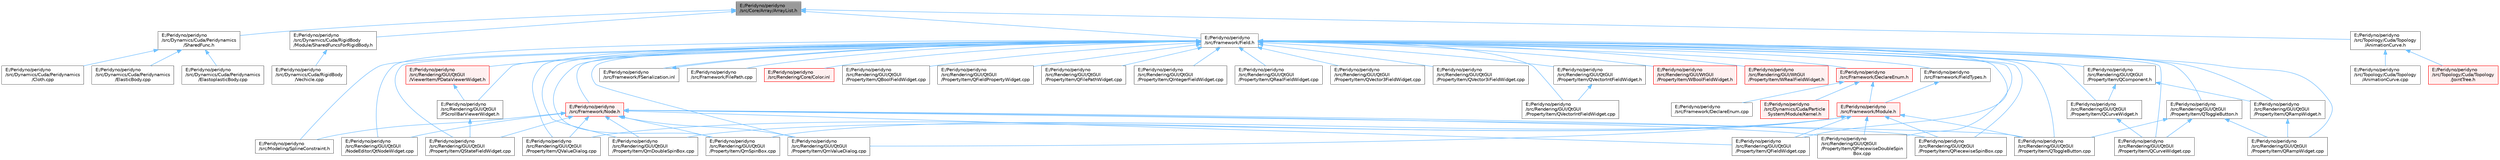 digraph "E:/Peridyno/peridyno/src/Core/Array/ArrayList.h"
{
 // LATEX_PDF_SIZE
  bgcolor="transparent";
  edge [fontname=Helvetica,fontsize=10,labelfontname=Helvetica,labelfontsize=10];
  node [fontname=Helvetica,fontsize=10,shape=box,height=0.2,width=0.4];
  Node1 [id="Node000001",label="E:/Peridyno/peridyno\l/src/Core/Array/ArrayList.h",height=0.2,width=0.4,color="gray40", fillcolor="grey60", style="filled", fontcolor="black",tooltip=" "];
  Node1 -> Node2 [id="edge1_Node000001_Node000002",dir="back",color="steelblue1",style="solid",tooltip=" "];
  Node2 [id="Node000002",label="E:/Peridyno/peridyno\l/src/Dynamics/Cuda/Peridynamics\l/SharedFunc.h",height=0.2,width=0.4,color="grey40", fillcolor="white", style="filled",URL="$_shared_func_8h.html",tooltip=" "];
  Node2 -> Node3 [id="edge2_Node000002_Node000003",dir="back",color="steelblue1",style="solid",tooltip=" "];
  Node3 [id="Node000003",label="E:/Peridyno/peridyno\l/src/Dynamics/Cuda/Peridynamics\l/Cloth.cpp",height=0.2,width=0.4,color="grey40", fillcolor="white", style="filled",URL="$_cloth_8cpp.html",tooltip=" "];
  Node2 -> Node4 [id="edge3_Node000002_Node000004",dir="back",color="steelblue1",style="solid",tooltip=" "];
  Node4 [id="Node000004",label="E:/Peridyno/peridyno\l/src/Dynamics/Cuda/Peridynamics\l/ElasticBody.cpp",height=0.2,width=0.4,color="grey40", fillcolor="white", style="filled",URL="$_elastic_body_8cpp.html",tooltip=" "];
  Node2 -> Node5 [id="edge4_Node000002_Node000005",dir="back",color="steelblue1",style="solid",tooltip=" "];
  Node5 [id="Node000005",label="E:/Peridyno/peridyno\l/src/Dynamics/Cuda/Peridynamics\l/ElastoplasticBody.cpp",height=0.2,width=0.4,color="grey40", fillcolor="white", style="filled",URL="$_elastoplastic_body_8cpp.html",tooltip=" "];
  Node1 -> Node6 [id="edge5_Node000001_Node000006",dir="back",color="steelblue1",style="solid",tooltip=" "];
  Node6 [id="Node000006",label="E:/Peridyno/peridyno\l/src/Dynamics/Cuda/RigidBody\l/Module/SharedFuncsForRigidBody.h",height=0.2,width=0.4,color="grey40", fillcolor="white", style="filled",URL="$_shared_funcs_for_rigid_body_8h.html",tooltip=" "];
  Node6 -> Node7 [id="edge6_Node000006_Node000007",dir="back",color="steelblue1",style="solid",tooltip=" "];
  Node7 [id="Node000007",label="E:/Peridyno/peridyno\l/src/Dynamics/Cuda/RigidBody\l/Vechicle.cpp",height=0.2,width=0.4,color="grey40", fillcolor="white", style="filled",URL="$_vechicle_8cpp.html",tooltip=" "];
  Node1 -> Node8 [id="edge7_Node000001_Node000008",dir="back",color="steelblue1",style="solid",tooltip=" "];
  Node8 [id="Node000008",label="E:/Peridyno/peridyno\l/src/Framework/Field.h",height=0.2,width=0.4,color="grey40", fillcolor="white", style="filled",URL="$_field_8h.html",tooltip=" "];
  Node8 -> Node9 [id="edge8_Node000008_Node000009",dir="back",color="steelblue1",style="solid",tooltip=" "];
  Node9 [id="Node000009",label="E:/Peridyno/peridyno\l/src/Framework/DeclareEnum.h",height=0.2,width=0.4,color="red", fillcolor="#FFF0F0", style="filled",URL="$_declare_enum_8h.html",tooltip=" "];
  Node9 -> Node10 [id="edge9_Node000009_Node000010",dir="back",color="steelblue1",style="solid",tooltip=" "];
  Node10 [id="Node000010",label="E:/Peridyno/peridyno\l/src/Dynamics/Cuda/Particle\lSystem/Module/Kernel.h",height=0.2,width=0.4,color="red", fillcolor="#FFF0F0", style="filled",URL="$_kernel_8h.html",tooltip=" "];
  Node9 -> Node38 [id="edge10_Node000009_Node000038",dir="back",color="steelblue1",style="solid",tooltip=" "];
  Node38 [id="Node000038",label="E:/Peridyno/peridyno\l/src/Framework/DeclareEnum.cpp",height=0.2,width=0.4,color="grey40", fillcolor="white", style="filled",URL="$_declare_enum_8cpp.html",tooltip=" "];
  Node9 -> Node39 [id="edge11_Node000009_Node000039",dir="back",color="steelblue1",style="solid",tooltip=" "];
  Node39 [id="Node000039",label="E:/Peridyno/peridyno\l/src/Framework/Module.h",height=0.2,width=0.4,color="red", fillcolor="#FFF0F0", style="filled",URL="$_module_8h.html",tooltip=" "];
  Node39 -> Node200 [id="edge12_Node000039_Node000200",dir="back",color="steelblue1",style="solid",tooltip=" "];
  Node200 [id="Node000200",label="E:/Peridyno/peridyno\l/src/Rendering/GUI/QtGUI\l/PropertyItem/QFieldWidget.cpp",height=0.2,width=0.4,color="grey40", fillcolor="white", style="filled",URL="$_q_field_widget_8cpp.html",tooltip=" "];
  Node39 -> Node201 [id="edge13_Node000039_Node000201",dir="back",color="steelblue1",style="solid",tooltip=" "];
  Node201 [id="Node000201",label="E:/Peridyno/peridyno\l/src/Rendering/GUI/QtGUI\l/PropertyItem/QPiecewiseDoubleSpin\lBox.cpp",height=0.2,width=0.4,color="grey40", fillcolor="white", style="filled",URL="$_q_piecewise_double_spin_box_8cpp.html",tooltip=" "];
  Node39 -> Node202 [id="edge14_Node000039_Node000202",dir="back",color="steelblue1",style="solid",tooltip=" "];
  Node202 [id="Node000202",label="E:/Peridyno/peridyno\l/src/Rendering/GUI/QtGUI\l/PropertyItem/QPiecewiseSpinBox.cpp",height=0.2,width=0.4,color="grey40", fillcolor="white", style="filled",URL="$_q_piecewise_spin_box_8cpp.html",tooltip=" "];
  Node39 -> Node203 [id="edge15_Node000039_Node000203",dir="back",color="steelblue1",style="solid",tooltip=" "];
  Node203 [id="Node000203",label="E:/Peridyno/peridyno\l/src/Rendering/GUI/QtGUI\l/PropertyItem/QToggleButton.cpp",height=0.2,width=0.4,color="grey40", fillcolor="white", style="filled",URL="$_q_toggle_button_8cpp.html",tooltip=" "];
  Node39 -> Node204 [id="edge16_Node000039_Node000204",dir="back",color="steelblue1",style="solid",tooltip=" "];
  Node204 [id="Node000204",label="E:/Peridyno/peridyno\l/src/Rendering/GUI/QtGUI\l/PropertyItem/QValueDialog.cpp",height=0.2,width=0.4,color="grey40", fillcolor="white", style="filled",URL="$_q_value_dialog_8cpp.html",tooltip=" "];
  Node39 -> Node205 [id="edge17_Node000039_Node000205",dir="back",color="steelblue1",style="solid",tooltip=" "];
  Node205 [id="Node000205",label="E:/Peridyno/peridyno\l/src/Rendering/GUI/QtGUI\l/PropertyItem/QmDoubleSpinBox.cpp",height=0.2,width=0.4,color="grey40", fillcolor="white", style="filled",URL="$_qm_double_spin_box_8cpp.html",tooltip=" "];
  Node39 -> Node206 [id="edge18_Node000039_Node000206",dir="back",color="steelblue1",style="solid",tooltip=" "];
  Node206 [id="Node000206",label="E:/Peridyno/peridyno\l/src/Rendering/GUI/QtGUI\l/PropertyItem/QmSpinBox.cpp",height=0.2,width=0.4,color="grey40", fillcolor="white", style="filled",URL="$_qm_spin_box_8cpp.html",tooltip=" "];
  Node39 -> Node207 [id="edge19_Node000039_Node000207",dir="back",color="steelblue1",style="solid",tooltip=" "];
  Node207 [id="Node000207",label="E:/Peridyno/peridyno\l/src/Rendering/GUI/QtGUI\l/PropertyItem/QmValueDialog.cpp",height=0.2,width=0.4,color="grey40", fillcolor="white", style="filled",URL="$_qm_value_dialog_8cpp.html",tooltip=" "];
  Node8 -> Node557 [id="edge20_Node000008_Node000557",dir="back",color="steelblue1",style="solid",tooltip=" "];
  Node557 [id="Node000557",label="E:/Peridyno/peridyno\l/src/Framework/FSerialization.inl",height=0.2,width=0.4,color="grey40", fillcolor="white", style="filled",URL="$_f_serialization_8inl.html",tooltip=" "];
  Node557 -> Node8 [id="edge21_Node000557_Node000008",dir="back",color="steelblue1",style="solid",tooltip=" "];
  Node8 -> Node558 [id="edge22_Node000008_Node000558",dir="back",color="steelblue1",style="solid",tooltip=" "];
  Node558 [id="Node000558",label="E:/Peridyno/peridyno\l/src/Framework/FieldTypes.h",height=0.2,width=0.4,color="grey40", fillcolor="white", style="filled",URL="$_field_types_8h.html",tooltip=" "];
  Node558 -> Node39 [id="edge23_Node000558_Node000039",dir="back",color="steelblue1",style="solid",tooltip=" "];
  Node8 -> Node559 [id="edge24_Node000008_Node000559",dir="back",color="steelblue1",style="solid",tooltip=" "];
  Node559 [id="Node000559",label="E:/Peridyno/peridyno\l/src/Framework/FilePath.cpp",height=0.2,width=0.4,color="grey40", fillcolor="white", style="filled",URL="$_file_path_8cpp.html",tooltip=" "];
  Node8 -> Node249 [id="edge25_Node000008_Node000249",dir="back",color="steelblue1",style="solid",tooltip=" "];
  Node249 [id="Node000249",label="E:/Peridyno/peridyno\l/src/Framework/Node.h",height=0.2,width=0.4,color="red", fillcolor="#FFF0F0", style="filled",URL="$_node_8h.html",tooltip=" "];
  Node249 -> Node388 [id="edge26_Node000249_Node000388",dir="back",color="steelblue1",style="solid",tooltip=" "];
  Node388 [id="Node000388",label="E:/Peridyno/peridyno\l/src/Modeling/SplineConstraint.h",height=0.2,width=0.4,color="grey40", fillcolor="white", style="filled",URL="$_spline_constraint_8h.html",tooltip=" "];
  Node249 -> Node409 [id="edge27_Node000249_Node000409",dir="back",color="steelblue1",style="solid",tooltip=" "];
  Node409 [id="Node000409",label="E:/Peridyno/peridyno\l/src/Rendering/GUI/QtGUI\l/NodeEditor/QtNodeWidget.cpp",height=0.2,width=0.4,color="grey40", fillcolor="white", style="filled",URL="$_qt_node_widget_8cpp.html",tooltip=" "];
  Node249 -> Node200 [id="edge28_Node000249_Node000200",dir="back",color="steelblue1",style="solid",tooltip=" "];
  Node249 -> Node201 [id="edge29_Node000249_Node000201",dir="back",color="steelblue1",style="solid",tooltip=" "];
  Node249 -> Node202 [id="edge30_Node000249_Node000202",dir="back",color="steelblue1",style="solid",tooltip=" "];
  Node249 -> Node411 [id="edge31_Node000249_Node000411",dir="back",color="steelblue1",style="solid",tooltip=" "];
  Node411 [id="Node000411",label="E:/Peridyno/peridyno\l/src/Rendering/GUI/QtGUI\l/PropertyItem/QStateFieldWidget.cpp",height=0.2,width=0.4,color="grey40", fillcolor="white", style="filled",URL="$_q_state_field_widget_8cpp.html",tooltip=" "];
  Node249 -> Node203 [id="edge32_Node000249_Node000203",dir="back",color="steelblue1",style="solid",tooltip=" "];
  Node249 -> Node204 [id="edge33_Node000249_Node000204",dir="back",color="steelblue1",style="solid",tooltip=" "];
  Node249 -> Node205 [id="edge34_Node000249_Node000205",dir="back",color="steelblue1",style="solid",tooltip=" "];
  Node249 -> Node206 [id="edge35_Node000249_Node000206",dir="back",color="steelblue1",style="solid",tooltip=" "];
  Node249 -> Node207 [id="edge36_Node000249_Node000207",dir="back",color="steelblue1",style="solid",tooltip=" "];
  Node8 -> Node388 [id="edge37_Node000008_Node000388",dir="back",color="steelblue1",style="solid",tooltip=" "];
  Node8 -> Node560 [id="edge38_Node000008_Node000560",dir="back",color="steelblue1",style="solid",tooltip=" "];
  Node560 [id="Node000560",label="E:/Peridyno/peridyno\l/src/Rendering/Core/Color.inl",height=0.2,width=0.4,color="red", fillcolor="#FFF0F0", style="filled",URL="$_color_8inl.html",tooltip=" "];
  Node8 -> Node409 [id="edge39_Node000008_Node000409",dir="back",color="steelblue1",style="solid",tooltip=" "];
  Node8 -> Node472 [id="edge40_Node000008_Node000472",dir="back",color="steelblue1",style="solid",tooltip=" "];
  Node472 [id="Node000472",label="E:/Peridyno/peridyno\l/src/Rendering/GUI/QtGUI\l/PScrollBarViewerWidget.h",height=0.2,width=0.4,color="grey40", fillcolor="white", style="filled",URL="$_p_scroll_bar_viewer_widget_8h.html",tooltip=" "];
  Node472 -> Node411 [id="edge41_Node000472_Node000411",dir="back",color="steelblue1",style="solid",tooltip=" "];
  Node8 -> Node562 [id="edge42_Node000008_Node000562",dir="back",color="steelblue1",style="solid",tooltip=" "];
  Node562 [id="Node000562",label="E:/Peridyno/peridyno\l/src/Rendering/GUI/QtGUI\l/PropertyItem/QBoolFieldWidget.cpp",height=0.2,width=0.4,color="grey40", fillcolor="white", style="filled",URL="$_q_bool_field_widget_8cpp.html",tooltip=" "];
  Node8 -> Node563 [id="edge43_Node000008_Node000563",dir="back",color="steelblue1",style="solid",tooltip=" "];
  Node563 [id="Node000563",label="E:/Peridyno/peridyno\l/src/Rendering/GUI/QtGUI\l/PropertyItem/QComponent.h",height=0.2,width=0.4,color="grey40", fillcolor="white", style="filled",URL="$_q_component_8h.html",tooltip=" "];
  Node563 -> Node564 [id="edge44_Node000563_Node000564",dir="back",color="steelblue1",style="solid",tooltip=" "];
  Node564 [id="Node000564",label="E:/Peridyno/peridyno\l/src/Rendering/GUI/QtGUI\l/PropertyItem/QCurveWidget.h",height=0.2,width=0.4,color="grey40", fillcolor="white", style="filled",URL="$_q_curve_widget_8h.html",tooltip=" "];
  Node564 -> Node565 [id="edge45_Node000564_Node000565",dir="back",color="steelblue1",style="solid",tooltip=" "];
  Node565 [id="Node000565",label="E:/Peridyno/peridyno\l/src/Rendering/GUI/QtGUI\l/PropertyItem/QCurveWidget.cpp",height=0.2,width=0.4,color="grey40", fillcolor="white", style="filled",URL="$_q_curve_widget_8cpp.html",tooltip=" "];
  Node563 -> Node566 [id="edge46_Node000563_Node000566",dir="back",color="steelblue1",style="solid",tooltip=" "];
  Node566 [id="Node000566",label="E:/Peridyno/peridyno\l/src/Rendering/GUI/QtGUI\l/PropertyItem/QRampWidget.h",height=0.2,width=0.4,color="grey40", fillcolor="white", style="filled",URL="$_q_ramp_widget_8h.html",tooltip=" "];
  Node566 -> Node567 [id="edge47_Node000566_Node000567",dir="back",color="steelblue1",style="solid",tooltip=" "];
  Node567 [id="Node000567",label="E:/Peridyno/peridyno\l/src/Rendering/GUI/QtGUI\l/PropertyItem/QRampWidget.cpp",height=0.2,width=0.4,color="grey40", fillcolor="white", style="filled",URL="$_q_ramp_widget_8cpp.html",tooltip=" "];
  Node8 -> Node565 [id="edge48_Node000008_Node000565",dir="back",color="steelblue1",style="solid",tooltip=" "];
  Node8 -> Node564 [id="edge49_Node000008_Node000564",dir="back",color="steelblue1",style="solid",tooltip=" "];
  Node8 -> Node568 [id="edge50_Node000008_Node000568",dir="back",color="steelblue1",style="solid",tooltip=" "];
  Node568 [id="Node000568",label="E:/Peridyno/peridyno\l/src/Rendering/GUI/QtGUI\l/PropertyItem/QFieldPropertyWidget.cpp",height=0.2,width=0.4,color="grey40", fillcolor="white", style="filled",URL="$_q_field_property_widget_8cpp.html",tooltip=" "];
  Node8 -> Node200 [id="edge51_Node000008_Node000200",dir="back",color="steelblue1",style="solid",tooltip=" "];
  Node8 -> Node569 [id="edge52_Node000008_Node000569",dir="back",color="steelblue1",style="solid",tooltip=" "];
  Node569 [id="Node000569",label="E:/Peridyno/peridyno\l/src/Rendering/GUI/QtGUI\l/PropertyItem/QFilePathWidget.cpp",height=0.2,width=0.4,color="grey40", fillcolor="white", style="filled",URL="$_q_file_path_widget_8cpp.html",tooltip=" "];
  Node8 -> Node570 [id="edge53_Node000008_Node000570",dir="back",color="steelblue1",style="solid",tooltip=" "];
  Node570 [id="Node000570",label="E:/Peridyno/peridyno\l/src/Rendering/GUI/QtGUI\l/PropertyItem/QIntegerFieldWidget.cpp",height=0.2,width=0.4,color="grey40", fillcolor="white", style="filled",URL="$_q_integer_field_widget_8cpp.html",tooltip=" "];
  Node8 -> Node201 [id="edge54_Node000008_Node000201",dir="back",color="steelblue1",style="solid",tooltip=" "];
  Node8 -> Node202 [id="edge55_Node000008_Node000202",dir="back",color="steelblue1",style="solid",tooltip=" "];
  Node8 -> Node567 [id="edge56_Node000008_Node000567",dir="back",color="steelblue1",style="solid",tooltip=" "];
  Node8 -> Node566 [id="edge57_Node000008_Node000566",dir="back",color="steelblue1",style="solid",tooltip=" "];
  Node8 -> Node571 [id="edge58_Node000008_Node000571",dir="back",color="steelblue1",style="solid",tooltip=" "];
  Node571 [id="Node000571",label="E:/Peridyno/peridyno\l/src/Rendering/GUI/QtGUI\l/PropertyItem/QRealFieldWidget.cpp",height=0.2,width=0.4,color="grey40", fillcolor="white", style="filled",URL="$_q_real_field_widget_8cpp.html",tooltip=" "];
  Node8 -> Node411 [id="edge59_Node000008_Node000411",dir="back",color="steelblue1",style="solid",tooltip=" "];
  Node8 -> Node203 [id="edge60_Node000008_Node000203",dir="back",color="steelblue1",style="solid",tooltip=" "];
  Node8 -> Node572 [id="edge61_Node000008_Node000572",dir="back",color="steelblue1",style="solid",tooltip=" "];
  Node572 [id="Node000572",label="E:/Peridyno/peridyno\l/src/Rendering/GUI/QtGUI\l/PropertyItem/QToggleButton.h",height=0.2,width=0.4,color="grey40", fillcolor="white", style="filled",URL="$_q_toggle_button_8h.html",tooltip=" "];
  Node572 -> Node565 [id="edge62_Node000572_Node000565",dir="back",color="steelblue1",style="solid",tooltip=" "];
  Node572 -> Node567 [id="edge63_Node000572_Node000567",dir="back",color="steelblue1",style="solid",tooltip=" "];
  Node572 -> Node203 [id="edge64_Node000572_Node000203",dir="back",color="steelblue1",style="solid",tooltip=" "];
  Node8 -> Node204 [id="edge65_Node000008_Node000204",dir="back",color="steelblue1",style="solid",tooltip=" "];
  Node8 -> Node573 [id="edge66_Node000008_Node000573",dir="back",color="steelblue1",style="solid",tooltip=" "];
  Node573 [id="Node000573",label="E:/Peridyno/peridyno\l/src/Rendering/GUI/QtGUI\l/PropertyItem/QVector3FieldWidget.cpp",height=0.2,width=0.4,color="grey40", fillcolor="white", style="filled",URL="$_q_vector3_field_widget_8cpp.html",tooltip=" "];
  Node8 -> Node574 [id="edge67_Node000008_Node000574",dir="back",color="steelblue1",style="solid",tooltip=" "];
  Node574 [id="Node000574",label="E:/Peridyno/peridyno\l/src/Rendering/GUI/QtGUI\l/PropertyItem/QVector3iFieldWidget.cpp",height=0.2,width=0.4,color="grey40", fillcolor="white", style="filled",URL="$_q_vector3i_field_widget_8cpp.html",tooltip=" "];
  Node8 -> Node575 [id="edge68_Node000008_Node000575",dir="back",color="steelblue1",style="solid",tooltip=" "];
  Node575 [id="Node000575",label="E:/Peridyno/peridyno\l/src/Rendering/GUI/QtGUI\l/PropertyItem/QVectorIntFieldWidget.cpp",height=0.2,width=0.4,color="grey40", fillcolor="white", style="filled",URL="$_q_vector_int_field_widget_8cpp.html",tooltip=" "];
  Node8 -> Node576 [id="edge69_Node000008_Node000576",dir="back",color="steelblue1",style="solid",tooltip=" "];
  Node576 [id="Node000576",label="E:/Peridyno/peridyno\l/src/Rendering/GUI/QtGUI\l/PropertyItem/QVectorIntFieldWidget.h",height=0.2,width=0.4,color="grey40", fillcolor="white", style="filled",URL="$_q_vector_int_field_widget_8h.html",tooltip=" "];
  Node576 -> Node575 [id="edge70_Node000576_Node000575",dir="back",color="steelblue1",style="solid",tooltip=" "];
  Node8 -> Node205 [id="edge71_Node000008_Node000205",dir="back",color="steelblue1",style="solid",tooltip=" "];
  Node8 -> Node206 [id="edge72_Node000008_Node000206",dir="back",color="steelblue1",style="solid",tooltip=" "];
  Node8 -> Node207 [id="edge73_Node000008_Node000207",dir="back",color="steelblue1",style="solid",tooltip=" "];
  Node8 -> Node577 [id="edge74_Node000008_Node000577",dir="back",color="steelblue1",style="solid",tooltip=" "];
  Node577 [id="Node000577",label="E:/Peridyno/peridyno\l/src/Rendering/GUI/QtGUI\l/ViewerItem/PDataViewerWidget.h",height=0.2,width=0.4,color="red", fillcolor="#FFF0F0", style="filled",URL="$_p_data_viewer_widget_8h.html",tooltip=" "];
  Node577 -> Node472 [id="edge75_Node000577_Node000472",dir="back",color="steelblue1",style="solid",tooltip=" "];
  Node8 -> Node542 [id="edge76_Node000008_Node000542",dir="back",color="steelblue1",style="solid",tooltip=" "];
  Node542 [id="Node000542",label="E:/Peridyno/peridyno\l/src/Rendering/GUI/WtGUI\l/PropertyItem/WBoolFieldWidget.h",height=0.2,width=0.4,color="red", fillcolor="#FFF0F0", style="filled",URL="$_w_bool_field_widget_8h.html",tooltip=" "];
  Node8 -> Node550 [id="edge77_Node000008_Node000550",dir="back",color="steelblue1",style="solid",tooltip=" "];
  Node550 [id="Node000550",label="E:/Peridyno/peridyno\l/src/Rendering/GUI/WtGUI\l/PropertyItem/WRealFieldWidget.h",height=0.2,width=0.4,color="red", fillcolor="#FFF0F0", style="filled",URL="$_w_real_field_widget_8h.html",tooltip=" "];
  Node1 -> Node588 [id="edge78_Node000001_Node000588",dir="back",color="steelblue1",style="solid",tooltip=" "];
  Node588 [id="Node000588",label="E:/Peridyno/peridyno\l/src/Topology/Cuda/Topology\l/AnimationCurve.h",height=0.2,width=0.4,color="grey40", fillcolor="white", style="filled",URL="$_animation_curve_8h.html",tooltip=" "];
  Node588 -> Node589 [id="edge79_Node000588_Node000589",dir="back",color="steelblue1",style="solid",tooltip=" "];
  Node589 [id="Node000589",label="E:/Peridyno/peridyno\l/src/Topology/Cuda/Topology\l/AnimationCurve.cpp",height=0.2,width=0.4,color="grey40", fillcolor="white", style="filled",URL="$_animation_curve_8cpp.html",tooltip=" "];
  Node588 -> Node481 [id="edge80_Node000588_Node000481",dir="back",color="steelblue1",style="solid",tooltip=" "];
  Node481 [id="Node000481",label="E:/Peridyno/peridyno\l/src/Topology/Cuda/Topology\l/JointTree.h",height=0.2,width=0.4,color="red", fillcolor="#FFF0F0", style="filled",URL="$_joint_tree_8h.html",tooltip=" "];
}
